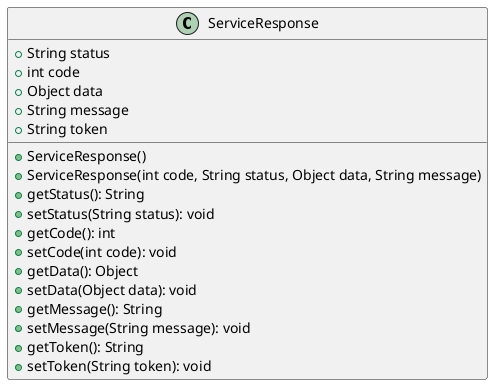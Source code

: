 @startuml
class ServiceResponse {
    + String status
    + int code
    + Object data
    + String message
    + String token

    + ServiceResponse()
    + ServiceResponse(int code, String status, Object data, String message)
    + getStatus(): String
    + setStatus(String status): void
    + getCode(): int
    + setCode(int code): void
    + getData(): Object
    + setData(Object data): void
    + getMessage(): String
    + setMessage(String message): void
    + getToken(): String
    + setToken(String token): void
}
@enduml